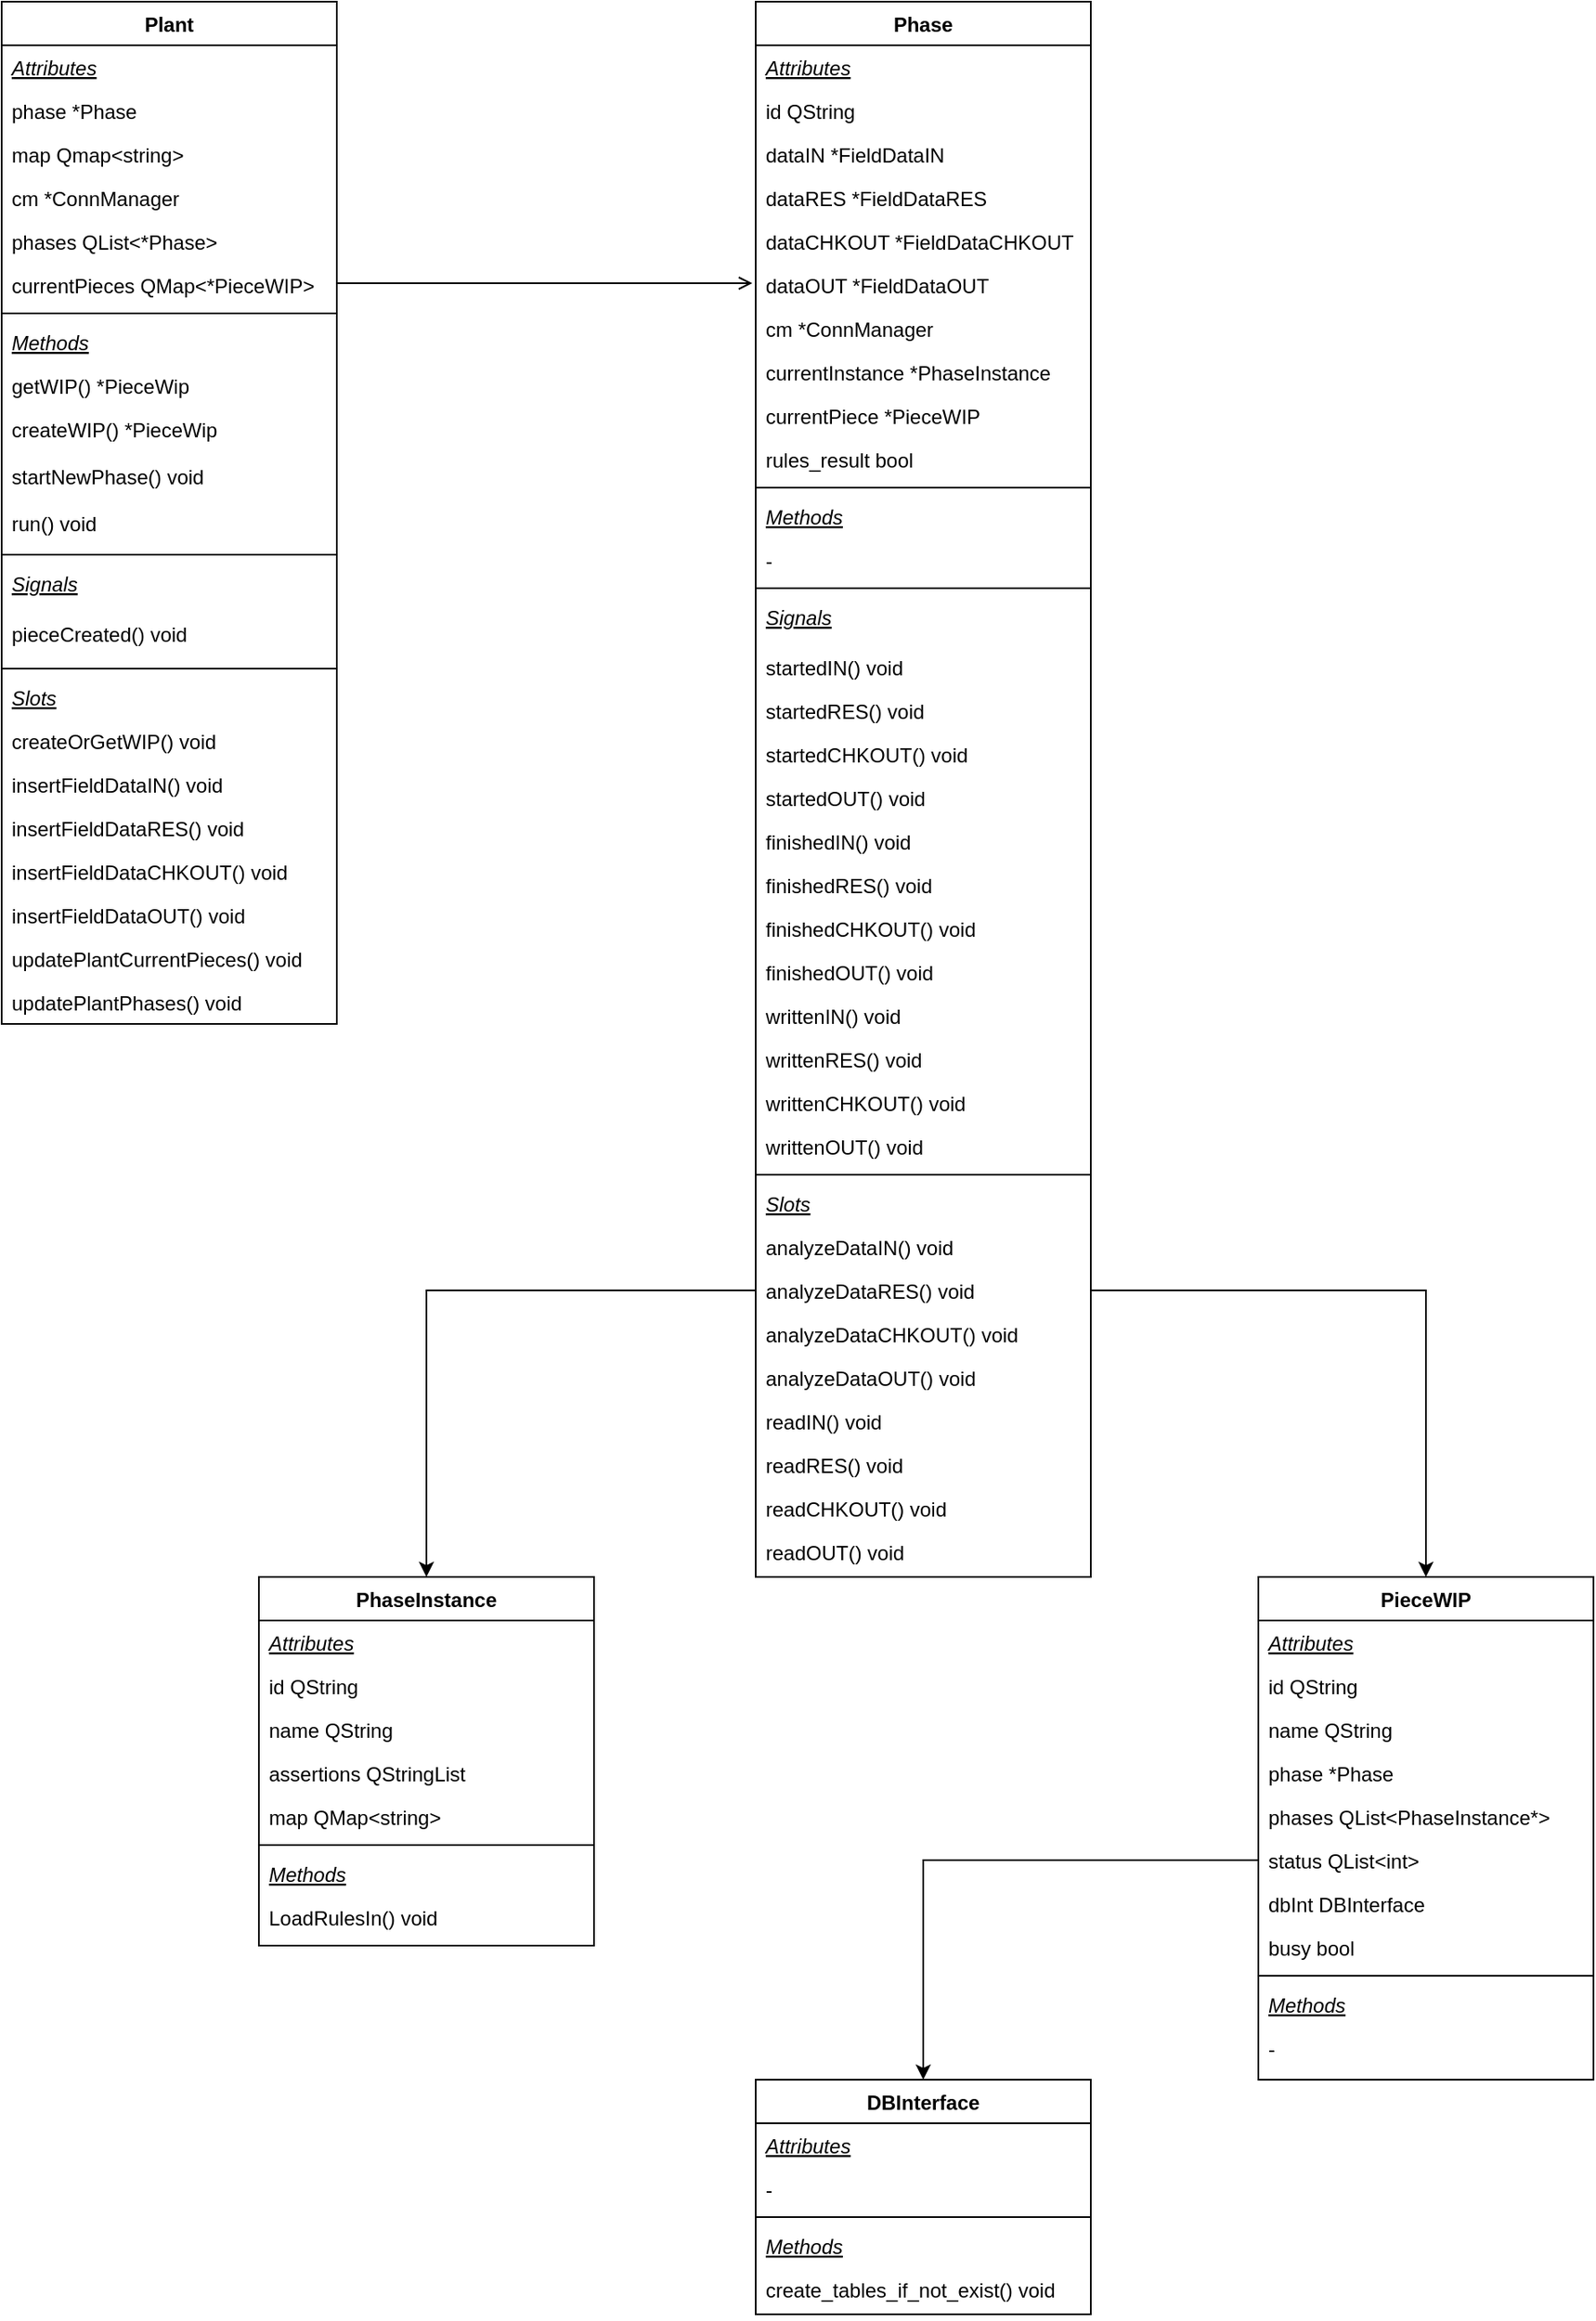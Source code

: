 <mxfile version="20.2.6" type="github">
  <diagram id="C5RBs43oDa-KdzZeNtuy" name="Page-1">
    <mxGraphModel dx="1117" dy="669" grid="1" gridSize="10" guides="1" tooltips="1" connect="1" arrows="1" fold="1" page="1" pageScale="1" pageWidth="827" pageHeight="1169" math="0" shadow="0">
      <root>
        <mxCell id="WIyWlLk6GJQsqaUBKTNV-0" />
        <mxCell id="WIyWlLk6GJQsqaUBKTNV-1" parent="WIyWlLk6GJQsqaUBKTNV-0" />
        <mxCell id="zkfFHV4jXpPFQw0GAbJ--0" value="Plant" style="swimlane;fontStyle=1;align=center;verticalAlign=top;childLayout=stackLayout;horizontal=1;startSize=26;horizontalStack=0;resizeParent=1;resizeLast=0;collapsible=1;marginBottom=0;rounded=0;shadow=0;strokeWidth=1;" parent="WIyWlLk6GJQsqaUBKTNV-1" vertex="1">
          <mxGeometry x="60" y="60" width="200" height="610" as="geometry">
            <mxRectangle x="220" y="120" width="160" height="26" as="alternateBounds" />
          </mxGeometry>
        </mxCell>
        <mxCell id="zkfFHV4jXpPFQw0GAbJ--1" value="Attributes" style="text;align=left;verticalAlign=top;spacingLeft=4;spacingRight=4;overflow=hidden;rotatable=0;points=[[0,0.5],[1,0.5]];portConstraint=eastwest;fontStyle=6" parent="zkfFHV4jXpPFQw0GAbJ--0" vertex="1">
          <mxGeometry y="26" width="200" height="26" as="geometry" />
        </mxCell>
        <mxCell id="JJc6NyB3upuEe_LLqBc--6" value="phase *Phase" style="text;align=left;verticalAlign=top;spacingLeft=4;spacingRight=4;overflow=hidden;rotatable=0;points=[[0,0.5],[1,0.5]];portConstraint=eastwest;" vertex="1" parent="zkfFHV4jXpPFQw0GAbJ--0">
          <mxGeometry y="52" width="200" height="26" as="geometry" />
        </mxCell>
        <mxCell id="JJc6NyB3upuEe_LLqBc--1" value="map Qmap&lt;string&gt;" style="text;align=left;verticalAlign=top;spacingLeft=4;spacingRight=4;overflow=hidden;rotatable=0;points=[[0,0.5],[1,0.5]];portConstraint=eastwest;" vertex="1" parent="zkfFHV4jXpPFQw0GAbJ--0">
          <mxGeometry y="78" width="200" height="26" as="geometry" />
        </mxCell>
        <mxCell id="zkfFHV4jXpPFQw0GAbJ--2" value="cm *ConnManager" style="text;align=left;verticalAlign=top;spacingLeft=4;spacingRight=4;overflow=hidden;rotatable=0;points=[[0,0.5],[1,0.5]];portConstraint=eastwest;rounded=0;shadow=0;html=0;" parent="zkfFHV4jXpPFQw0GAbJ--0" vertex="1">
          <mxGeometry y="104" width="200" height="26" as="geometry" />
        </mxCell>
        <mxCell id="zkfFHV4jXpPFQw0GAbJ--3" value="phases QList&lt;*Phase&gt;" style="text;align=left;verticalAlign=top;spacingLeft=4;spacingRight=4;overflow=hidden;rotatable=0;points=[[0,0.5],[1,0.5]];portConstraint=eastwest;rounded=0;shadow=0;html=0;" parent="zkfFHV4jXpPFQw0GAbJ--0" vertex="1">
          <mxGeometry y="130" width="200" height="26" as="geometry" />
        </mxCell>
        <mxCell id="JJc6NyB3upuEe_LLqBc--2" value="currentPieces QMap&lt;*PieceWIP&gt;" style="text;align=left;verticalAlign=top;spacingLeft=4;spacingRight=4;overflow=hidden;rotatable=0;points=[[0,0.5],[1,0.5]];portConstraint=eastwest;rounded=0;shadow=0;html=0;" vertex="1" parent="zkfFHV4jXpPFQw0GAbJ--0">
          <mxGeometry y="156" width="200" height="26" as="geometry" />
        </mxCell>
        <mxCell id="zkfFHV4jXpPFQw0GAbJ--4" value="" style="line;html=1;strokeWidth=1;align=left;verticalAlign=middle;spacingTop=-1;spacingLeft=3;spacingRight=3;rotatable=0;labelPosition=right;points=[];portConstraint=eastwest;" parent="zkfFHV4jXpPFQw0GAbJ--0" vertex="1">
          <mxGeometry y="182" width="200" height="8" as="geometry" />
        </mxCell>
        <mxCell id="JJc6NyB3upuEe_LLqBc--5" value="Methods" style="text;align=left;verticalAlign=top;spacingLeft=4;spacingRight=4;overflow=hidden;rotatable=0;points=[[0,0.5],[1,0.5]];portConstraint=eastwest;fontStyle=6" vertex="1" parent="zkfFHV4jXpPFQw0GAbJ--0">
          <mxGeometry y="190" width="200" height="26" as="geometry" />
        </mxCell>
        <mxCell id="zkfFHV4jXpPFQw0GAbJ--5" value="getWIP() *PieceWip&#xa;" style="text;align=left;verticalAlign=top;spacingLeft=4;spacingRight=4;overflow=hidden;rotatable=0;points=[[0,0.5],[1,0.5]];portConstraint=eastwest;" parent="zkfFHV4jXpPFQw0GAbJ--0" vertex="1">
          <mxGeometry y="216" width="200" height="26" as="geometry" />
        </mxCell>
        <mxCell id="JJc6NyB3upuEe_LLqBc--3" value="createWIP() *PieceWip&#xa;" style="text;align=left;verticalAlign=top;spacingLeft=4;spacingRight=4;overflow=hidden;rotatable=0;points=[[0,0.5],[1,0.5]];portConstraint=eastwest;" vertex="1" parent="zkfFHV4jXpPFQw0GAbJ--0">
          <mxGeometry y="242" width="200" height="28" as="geometry" />
        </mxCell>
        <mxCell id="JJc6NyB3upuEe_LLqBc--39" value="startNewPhase() void" style="text;align=left;verticalAlign=top;spacingLeft=4;spacingRight=4;overflow=hidden;rotatable=0;points=[[0,0.5],[1,0.5]];portConstraint=eastwest;" vertex="1" parent="zkfFHV4jXpPFQw0GAbJ--0">
          <mxGeometry y="270" width="200" height="28" as="geometry" />
        </mxCell>
        <mxCell id="JJc6NyB3upuEe_LLqBc--63" value="run() void" style="text;align=left;verticalAlign=top;spacingLeft=4;spacingRight=4;overflow=hidden;rotatable=0;points=[[0,0.5],[1,0.5]];portConstraint=eastwest;" vertex="1" parent="zkfFHV4jXpPFQw0GAbJ--0">
          <mxGeometry y="298" width="200" height="28" as="geometry" />
        </mxCell>
        <mxCell id="JJc6NyB3upuEe_LLqBc--4" value="" style="line;html=1;strokeWidth=1;align=left;verticalAlign=middle;spacingTop=-1;spacingLeft=3;spacingRight=3;rotatable=0;labelPosition=right;points=[];portConstraint=eastwest;" vertex="1" parent="zkfFHV4jXpPFQw0GAbJ--0">
          <mxGeometry y="326" width="200" height="8" as="geometry" />
        </mxCell>
        <mxCell id="JJc6NyB3upuEe_LLqBc--7" value="Signals" style="text;align=left;verticalAlign=top;spacingLeft=4;spacingRight=4;overflow=hidden;rotatable=0;points=[[0,0.5],[1,0.5]];portConstraint=eastwest;fontStyle=6" vertex="1" parent="zkfFHV4jXpPFQw0GAbJ--0">
          <mxGeometry y="334" width="200" height="30" as="geometry" />
        </mxCell>
        <mxCell id="JJc6NyB3upuEe_LLqBc--10" value="pieceCreated() void" style="text;align=left;verticalAlign=top;spacingLeft=4;spacingRight=4;overflow=hidden;rotatable=0;points=[[0,0.5],[1,0.5]];portConstraint=eastwest;fontStyle=0" vertex="1" parent="zkfFHV4jXpPFQw0GAbJ--0">
          <mxGeometry y="364" width="200" height="30" as="geometry" />
        </mxCell>
        <mxCell id="JJc6NyB3upuEe_LLqBc--8" value="" style="line;html=1;strokeWidth=1;align=left;verticalAlign=middle;spacingTop=-1;spacingLeft=3;spacingRight=3;rotatable=0;labelPosition=right;points=[];portConstraint=eastwest;" vertex="1" parent="zkfFHV4jXpPFQw0GAbJ--0">
          <mxGeometry y="394" width="200" height="8" as="geometry" />
        </mxCell>
        <mxCell id="JJc6NyB3upuEe_LLqBc--9" value="Slots" style="text;align=left;verticalAlign=top;spacingLeft=4;spacingRight=4;overflow=hidden;rotatable=0;points=[[0,0.5],[1,0.5]];portConstraint=eastwest;fontStyle=6" vertex="1" parent="zkfFHV4jXpPFQw0GAbJ--0">
          <mxGeometry y="402" width="200" height="26" as="geometry" />
        </mxCell>
        <mxCell id="JJc6NyB3upuEe_LLqBc--11" value="createOrGetWIP() void" style="text;align=left;verticalAlign=top;spacingLeft=4;spacingRight=4;overflow=hidden;rotatable=0;points=[[0,0.5],[1,0.5]];portConstraint=eastwest;fontStyle=0" vertex="1" parent="zkfFHV4jXpPFQw0GAbJ--0">
          <mxGeometry y="428" width="200" height="26" as="geometry" />
        </mxCell>
        <mxCell id="JJc6NyB3upuEe_LLqBc--12" value="insertFieldDataIN() void" style="text;align=left;verticalAlign=top;spacingLeft=4;spacingRight=4;overflow=hidden;rotatable=0;points=[[0,0.5],[1,0.5]];portConstraint=eastwest;fontStyle=0" vertex="1" parent="zkfFHV4jXpPFQw0GAbJ--0">
          <mxGeometry y="454" width="200" height="26" as="geometry" />
        </mxCell>
        <mxCell id="JJc6NyB3upuEe_LLqBc--13" value="insertFieldDataRES() void" style="text;align=left;verticalAlign=top;spacingLeft=4;spacingRight=4;overflow=hidden;rotatable=0;points=[[0,0.5],[1,0.5]];portConstraint=eastwest;fontStyle=0" vertex="1" parent="zkfFHV4jXpPFQw0GAbJ--0">
          <mxGeometry y="480" width="200" height="26" as="geometry" />
        </mxCell>
        <mxCell id="JJc6NyB3upuEe_LLqBc--14" value="insertFieldDataCHKOUT() void" style="text;align=left;verticalAlign=top;spacingLeft=4;spacingRight=4;overflow=hidden;rotatable=0;points=[[0,0.5],[1,0.5]];portConstraint=eastwest;fontStyle=0" vertex="1" parent="zkfFHV4jXpPFQw0GAbJ--0">
          <mxGeometry y="506" width="200" height="26" as="geometry" />
        </mxCell>
        <mxCell id="JJc6NyB3upuEe_LLqBc--112" value="insertFieldDataOUT() void" style="text;align=left;verticalAlign=top;spacingLeft=4;spacingRight=4;overflow=hidden;rotatable=0;points=[[0,0.5],[1,0.5]];portConstraint=eastwest;fontStyle=0" vertex="1" parent="zkfFHV4jXpPFQw0GAbJ--0">
          <mxGeometry y="532" width="200" height="26" as="geometry" />
        </mxCell>
        <mxCell id="JJc6NyB3upuEe_LLqBc--15" value="updatePlantCurrentPieces() void" style="text;align=left;verticalAlign=top;spacingLeft=4;spacingRight=4;overflow=hidden;rotatable=0;points=[[0,0.5],[1,0.5]];portConstraint=eastwest;fontStyle=0" vertex="1" parent="zkfFHV4jXpPFQw0GAbJ--0">
          <mxGeometry y="558" width="200" height="26" as="geometry" />
        </mxCell>
        <mxCell id="JJc6NyB3upuEe_LLqBc--16" value="updatePlantPhases() void" style="text;align=left;verticalAlign=top;spacingLeft=4;spacingRight=4;overflow=hidden;rotatable=0;points=[[0,0.5],[1,0.5]];portConstraint=eastwest;fontStyle=0" vertex="1" parent="zkfFHV4jXpPFQw0GAbJ--0">
          <mxGeometry y="584" width="200" height="26" as="geometry" />
        </mxCell>
        <mxCell id="zkfFHV4jXpPFQw0GAbJ--26" value="" style="endArrow=open;shadow=0;strokeWidth=1;rounded=0;endFill=1;edgeStyle=elbowEdgeStyle;elbow=vertical;" parent="WIyWlLk6GJQsqaUBKTNV-1" source="zkfFHV4jXpPFQw0GAbJ--0" edge="1">
          <mxGeometry x="0.5" y="41" relative="1" as="geometry">
            <mxPoint x="380" y="192" as="sourcePoint" />
            <mxPoint x="508" y="228" as="targetPoint" />
            <mxPoint x="-40" y="32" as="offset" />
          </mxGeometry>
        </mxCell>
        <mxCell id="JJc6NyB3upuEe_LLqBc--17" value="Phase" style="swimlane;fontStyle=1;align=center;verticalAlign=top;childLayout=stackLayout;horizontal=1;startSize=26;horizontalStack=0;resizeParent=1;resizeLast=0;collapsible=1;marginBottom=0;rounded=0;shadow=0;strokeWidth=1;" vertex="1" parent="WIyWlLk6GJQsqaUBKTNV-1">
          <mxGeometry x="510" y="60" width="200" height="940" as="geometry">
            <mxRectangle x="220" y="120" width="160" height="26" as="alternateBounds" />
          </mxGeometry>
        </mxCell>
        <mxCell id="JJc6NyB3upuEe_LLqBc--18" value="Attributes" style="text;align=left;verticalAlign=top;spacingLeft=4;spacingRight=4;overflow=hidden;rotatable=0;points=[[0,0.5],[1,0.5]];portConstraint=eastwest;fontStyle=6" vertex="1" parent="JJc6NyB3upuEe_LLqBc--17">
          <mxGeometry y="26" width="200" height="26" as="geometry" />
        </mxCell>
        <mxCell id="JJc6NyB3upuEe_LLqBc--19" value="id QString" style="text;align=left;verticalAlign=top;spacingLeft=4;spacingRight=4;overflow=hidden;rotatable=0;points=[[0,0.5],[1,0.5]];portConstraint=eastwest;" vertex="1" parent="JJc6NyB3upuEe_LLqBc--17">
          <mxGeometry y="52" width="200" height="26" as="geometry" />
        </mxCell>
        <mxCell id="JJc6NyB3upuEe_LLqBc--20" value="dataIN *FieldDataIN" style="text;align=left;verticalAlign=top;spacingLeft=4;spacingRight=4;overflow=hidden;rotatable=0;points=[[0,0.5],[1,0.5]];portConstraint=eastwest;" vertex="1" parent="JJc6NyB3upuEe_LLqBc--17">
          <mxGeometry y="78" width="200" height="26" as="geometry" />
        </mxCell>
        <mxCell id="JJc6NyB3upuEe_LLqBc--21" value="dataRES *FieldDataRES" style="text;align=left;verticalAlign=top;spacingLeft=4;spacingRight=4;overflow=hidden;rotatable=0;points=[[0,0.5],[1,0.5]];portConstraint=eastwest;rounded=0;shadow=0;html=0;" vertex="1" parent="JJc6NyB3upuEe_LLqBc--17">
          <mxGeometry y="104" width="200" height="26" as="geometry" />
        </mxCell>
        <mxCell id="JJc6NyB3upuEe_LLqBc--22" value="dataCHKOUT *FieldDataCHKOUT" style="text;align=left;verticalAlign=top;spacingLeft=4;spacingRight=4;overflow=hidden;rotatable=0;points=[[0,0.5],[1,0.5]];portConstraint=eastwest;rounded=0;shadow=0;html=0;" vertex="1" parent="JJc6NyB3upuEe_LLqBc--17">
          <mxGeometry y="130" width="200" height="26" as="geometry" />
        </mxCell>
        <mxCell id="JJc6NyB3upuEe_LLqBc--64" value="dataOUT *FieldDataOUT" style="text;align=left;verticalAlign=top;spacingLeft=4;spacingRight=4;overflow=hidden;rotatable=0;points=[[0,0.5],[1,0.5]];portConstraint=eastwest;rounded=0;shadow=0;html=0;" vertex="1" parent="JJc6NyB3upuEe_LLqBc--17">
          <mxGeometry y="156" width="200" height="26" as="geometry" />
        </mxCell>
        <mxCell id="JJc6NyB3upuEe_LLqBc--65" value="cm *ConnManager" style="text;align=left;verticalAlign=top;spacingLeft=4;spacingRight=4;overflow=hidden;rotatable=0;points=[[0,0.5],[1,0.5]];portConstraint=eastwest;rounded=0;shadow=0;html=0;" vertex="1" parent="JJc6NyB3upuEe_LLqBc--17">
          <mxGeometry y="182" width="200" height="26" as="geometry" />
        </mxCell>
        <mxCell id="JJc6NyB3upuEe_LLqBc--66" value="currentInstance *PhaseInstance" style="text;align=left;verticalAlign=top;spacingLeft=4;spacingRight=4;overflow=hidden;rotatable=0;points=[[0,0.5],[1,0.5]];portConstraint=eastwest;rounded=0;shadow=0;html=0;" vertex="1" parent="JJc6NyB3upuEe_LLqBc--17">
          <mxGeometry y="208" width="200" height="26" as="geometry" />
        </mxCell>
        <mxCell id="JJc6NyB3upuEe_LLqBc--67" value="currentPiece *PieceWIP" style="text;align=left;verticalAlign=top;spacingLeft=4;spacingRight=4;overflow=hidden;rotatable=0;points=[[0,0.5],[1,0.5]];portConstraint=eastwest;rounded=0;shadow=0;html=0;" vertex="1" parent="JJc6NyB3upuEe_LLqBc--17">
          <mxGeometry y="234" width="200" height="26" as="geometry" />
        </mxCell>
        <mxCell id="JJc6NyB3upuEe_LLqBc--23" value="rules_result bool" style="text;align=left;verticalAlign=top;spacingLeft=4;spacingRight=4;overflow=hidden;rotatable=0;points=[[0,0.5],[1,0.5]];portConstraint=eastwest;rounded=0;shadow=0;html=0;" vertex="1" parent="JJc6NyB3upuEe_LLqBc--17">
          <mxGeometry y="260" width="200" height="26" as="geometry" />
        </mxCell>
        <mxCell id="JJc6NyB3upuEe_LLqBc--24" value="" style="line;html=1;strokeWidth=1;align=left;verticalAlign=middle;spacingTop=-1;spacingLeft=3;spacingRight=3;rotatable=0;labelPosition=right;points=[];portConstraint=eastwest;" vertex="1" parent="JJc6NyB3upuEe_LLqBc--17">
          <mxGeometry y="286" width="200" height="8" as="geometry" />
        </mxCell>
        <mxCell id="JJc6NyB3upuEe_LLqBc--25" value="Methods" style="text;align=left;verticalAlign=top;spacingLeft=4;spacingRight=4;overflow=hidden;rotatable=0;points=[[0,0.5],[1,0.5]];portConstraint=eastwest;fontStyle=6" vertex="1" parent="JJc6NyB3upuEe_LLqBc--17">
          <mxGeometry y="294" width="200" height="26" as="geometry" />
        </mxCell>
        <mxCell id="JJc6NyB3upuEe_LLqBc--26" value="-" style="text;align=left;verticalAlign=top;spacingLeft=4;spacingRight=4;overflow=hidden;rotatable=0;points=[[0,0.5],[1,0.5]];portConstraint=eastwest;" vertex="1" parent="JJc6NyB3upuEe_LLqBc--17">
          <mxGeometry y="320" width="200" height="26" as="geometry" />
        </mxCell>
        <mxCell id="JJc6NyB3upuEe_LLqBc--28" value="" style="line;html=1;strokeWidth=1;align=left;verticalAlign=middle;spacingTop=-1;spacingLeft=3;spacingRight=3;rotatable=0;labelPosition=right;points=[];portConstraint=eastwest;" vertex="1" parent="JJc6NyB3upuEe_LLqBc--17">
          <mxGeometry y="346" width="200" height="8" as="geometry" />
        </mxCell>
        <mxCell id="JJc6NyB3upuEe_LLqBc--29" value="Signals" style="text;align=left;verticalAlign=top;spacingLeft=4;spacingRight=4;overflow=hidden;rotatable=0;points=[[0,0.5],[1,0.5]];portConstraint=eastwest;fontStyle=6" vertex="1" parent="JJc6NyB3upuEe_LLqBc--17">
          <mxGeometry y="354" width="200" height="30" as="geometry" />
        </mxCell>
        <mxCell id="JJc6NyB3upuEe_LLqBc--30" value="startedIN() void" style="text;align=left;verticalAlign=middle;spacingLeft=4;spacingRight=4;overflow=hidden;rotatable=0;points=[[0,0.5],[1,0.5]];portConstraint=eastwest;fontStyle=0;spacing=2;" vertex="1" parent="JJc6NyB3upuEe_LLqBc--17">
          <mxGeometry y="384" width="200" height="26" as="geometry" />
        </mxCell>
        <mxCell id="JJc6NyB3upuEe_LLqBc--68" value="startedRES() void" style="text;align=left;verticalAlign=middle;spacingLeft=4;spacingRight=4;overflow=hidden;rotatable=0;points=[[0,0.5],[1,0.5]];portConstraint=eastwest;fontStyle=0" vertex="1" parent="JJc6NyB3upuEe_LLqBc--17">
          <mxGeometry y="410" width="200" height="26" as="geometry" />
        </mxCell>
        <mxCell id="JJc6NyB3upuEe_LLqBc--69" value="startedCHKOUT() void" style="text;align=left;verticalAlign=middle;spacingLeft=4;spacingRight=4;overflow=hidden;rotatable=0;points=[[0,0.5],[1,0.5]];portConstraint=eastwest;fontStyle=0" vertex="1" parent="JJc6NyB3upuEe_LLqBc--17">
          <mxGeometry y="436" width="200" height="26" as="geometry" />
        </mxCell>
        <mxCell id="JJc6NyB3upuEe_LLqBc--70" value="startedOUT() void" style="text;align=left;verticalAlign=middle;spacingLeft=4;spacingRight=4;overflow=hidden;rotatable=0;points=[[0,0.5],[1,0.5]];portConstraint=eastwest;fontStyle=0" vertex="1" parent="JJc6NyB3upuEe_LLqBc--17">
          <mxGeometry y="462" width="200" height="26" as="geometry" />
        </mxCell>
        <mxCell id="JJc6NyB3upuEe_LLqBc--71" value="finishedIN() void" style="text;align=left;verticalAlign=middle;spacingLeft=4;spacingRight=4;overflow=hidden;rotatable=0;points=[[0,0.5],[1,0.5]];portConstraint=eastwest;fontStyle=0" vertex="1" parent="JJc6NyB3upuEe_LLqBc--17">
          <mxGeometry y="488" width="200" height="26" as="geometry" />
        </mxCell>
        <mxCell id="JJc6NyB3upuEe_LLqBc--72" value="finishedRES() void" style="text;align=left;verticalAlign=middle;spacingLeft=4;spacingRight=4;overflow=hidden;rotatable=0;points=[[0,0.5],[1,0.5]];portConstraint=eastwest;fontStyle=0" vertex="1" parent="JJc6NyB3upuEe_LLqBc--17">
          <mxGeometry y="514" width="200" height="26" as="geometry" />
        </mxCell>
        <mxCell id="JJc6NyB3upuEe_LLqBc--73" value="finishedCHKOUT() void" style="text;align=left;verticalAlign=middle;spacingLeft=4;spacingRight=4;overflow=hidden;rotatable=0;points=[[0,0.5],[1,0.5]];portConstraint=eastwest;fontStyle=0" vertex="1" parent="JJc6NyB3upuEe_LLqBc--17">
          <mxGeometry y="540" width="200" height="26" as="geometry" />
        </mxCell>
        <mxCell id="JJc6NyB3upuEe_LLqBc--74" value="finishedOUT() void" style="text;align=left;verticalAlign=middle;spacingLeft=4;spacingRight=4;overflow=hidden;rotatable=0;points=[[0,0.5],[1,0.5]];portConstraint=eastwest;fontStyle=0" vertex="1" parent="JJc6NyB3upuEe_LLqBc--17">
          <mxGeometry y="566" width="200" height="26" as="geometry" />
        </mxCell>
        <mxCell id="JJc6NyB3upuEe_LLqBc--75" value="writtenIN() void" style="text;align=left;verticalAlign=middle;spacingLeft=4;spacingRight=4;overflow=hidden;rotatable=0;points=[[0,0.5],[1,0.5]];portConstraint=eastwest;fontStyle=0" vertex="1" parent="JJc6NyB3upuEe_LLqBc--17">
          <mxGeometry y="592" width="200" height="26" as="geometry" />
        </mxCell>
        <mxCell id="JJc6NyB3upuEe_LLqBc--109" value="writtenRES() void" style="text;align=left;verticalAlign=middle;spacingLeft=4;spacingRight=4;overflow=hidden;rotatable=0;points=[[0,0.5],[1,0.5]];portConstraint=eastwest;fontStyle=0" vertex="1" parent="JJc6NyB3upuEe_LLqBc--17">
          <mxGeometry y="618" width="200" height="26" as="geometry" />
        </mxCell>
        <mxCell id="JJc6NyB3upuEe_LLqBc--110" value="writtenCHKOUT() void" style="text;align=left;verticalAlign=middle;spacingLeft=4;spacingRight=4;overflow=hidden;rotatable=0;points=[[0,0.5],[1,0.5]];portConstraint=eastwest;fontStyle=0" vertex="1" parent="JJc6NyB3upuEe_LLqBc--17">
          <mxGeometry y="644" width="200" height="26" as="geometry" />
        </mxCell>
        <mxCell id="JJc6NyB3upuEe_LLqBc--111" value="writtenOUT() void" style="text;align=left;verticalAlign=middle;spacingLeft=4;spacingRight=4;overflow=hidden;rotatable=0;points=[[0,0.5],[1,0.5]];portConstraint=eastwest;fontStyle=0" vertex="1" parent="JJc6NyB3upuEe_LLqBc--17">
          <mxGeometry y="670" width="200" height="26" as="geometry" />
        </mxCell>
        <mxCell id="JJc6NyB3upuEe_LLqBc--31" value="" style="line;html=1;strokeWidth=1;align=left;verticalAlign=middle;spacingTop=-1;spacingLeft=3;spacingRight=3;rotatable=0;labelPosition=right;points=[];portConstraint=eastwest;" vertex="1" parent="JJc6NyB3upuEe_LLqBc--17">
          <mxGeometry y="696" width="200" height="8" as="geometry" />
        </mxCell>
        <mxCell id="JJc6NyB3upuEe_LLqBc--32" value="Slots" style="text;align=left;verticalAlign=top;spacingLeft=4;spacingRight=4;overflow=hidden;rotatable=0;points=[[0,0.5],[1,0.5]];portConstraint=eastwest;fontStyle=6" vertex="1" parent="JJc6NyB3upuEe_LLqBc--17">
          <mxGeometry y="704" width="200" height="26" as="geometry" />
        </mxCell>
        <mxCell id="JJc6NyB3upuEe_LLqBc--34" value="analyzeDataIN() void" style="text;align=left;verticalAlign=top;spacingLeft=4;spacingRight=4;overflow=hidden;rotatable=0;points=[[0,0.5],[1,0.5]];portConstraint=eastwest;fontStyle=0" vertex="1" parent="JJc6NyB3upuEe_LLqBc--17">
          <mxGeometry y="730" width="200" height="26" as="geometry" />
        </mxCell>
        <mxCell id="JJc6NyB3upuEe_LLqBc--35" value="analyzeDataRES() void" style="text;align=left;verticalAlign=top;spacingLeft=4;spacingRight=4;overflow=hidden;rotatable=0;points=[[0,0.5],[1,0.5]];portConstraint=eastwest;fontStyle=0" vertex="1" parent="JJc6NyB3upuEe_LLqBc--17">
          <mxGeometry y="756" width="200" height="26" as="geometry" />
        </mxCell>
        <mxCell id="JJc6NyB3upuEe_LLqBc--36" value="analyzeDataCHKOUT() void" style="text;align=left;verticalAlign=top;spacingLeft=4;spacingRight=4;overflow=hidden;rotatable=0;points=[[0,0.5],[1,0.5]];portConstraint=eastwest;fontStyle=0" vertex="1" parent="JJc6NyB3upuEe_LLqBc--17">
          <mxGeometry y="782" width="200" height="26" as="geometry" />
        </mxCell>
        <mxCell id="JJc6NyB3upuEe_LLqBc--37" value="analyzeDataOUT() void" style="text;align=left;verticalAlign=top;spacingLeft=4;spacingRight=4;overflow=hidden;rotatable=0;points=[[0,0.5],[1,0.5]];portConstraint=eastwest;fontStyle=0" vertex="1" parent="JJc6NyB3upuEe_LLqBc--17">
          <mxGeometry y="808" width="200" height="26" as="geometry" />
        </mxCell>
        <mxCell id="JJc6NyB3upuEe_LLqBc--113" value="readIN() void" style="text;align=left;verticalAlign=top;spacingLeft=4;spacingRight=4;overflow=hidden;rotatable=0;points=[[0,0.5],[1,0.5]];portConstraint=eastwest;fontStyle=0" vertex="1" parent="JJc6NyB3upuEe_LLqBc--17">
          <mxGeometry y="834" width="200" height="26" as="geometry" />
        </mxCell>
        <mxCell id="JJc6NyB3upuEe_LLqBc--114" value="readRES() void" style="text;align=left;verticalAlign=top;spacingLeft=4;spacingRight=4;overflow=hidden;rotatable=0;points=[[0,0.5],[1,0.5]];portConstraint=eastwest;fontStyle=0" vertex="1" parent="JJc6NyB3upuEe_LLqBc--17">
          <mxGeometry y="860" width="200" height="26" as="geometry" />
        </mxCell>
        <mxCell id="JJc6NyB3upuEe_LLqBc--115" value="readCHKOUT() void" style="text;align=left;verticalAlign=top;spacingLeft=4;spacingRight=4;overflow=hidden;rotatable=0;points=[[0,0.5],[1,0.5]];portConstraint=eastwest;fontStyle=0" vertex="1" parent="JJc6NyB3upuEe_LLqBc--17">
          <mxGeometry y="886" width="200" height="26" as="geometry" />
        </mxCell>
        <mxCell id="JJc6NyB3upuEe_LLqBc--116" value="readOUT() void" style="text;align=left;verticalAlign=top;spacingLeft=4;spacingRight=4;overflow=hidden;rotatable=0;points=[[0,0.5],[1,0.5]];portConstraint=eastwest;fontStyle=0" vertex="1" parent="JJc6NyB3upuEe_LLqBc--17">
          <mxGeometry y="912" width="200" height="26" as="geometry" />
        </mxCell>
        <mxCell id="JJc6NyB3upuEe_LLqBc--117" value="PhaseInstance" style="swimlane;fontStyle=1;align=center;verticalAlign=top;childLayout=stackLayout;horizontal=1;startSize=26;horizontalStack=0;resizeParent=1;resizeLast=0;collapsible=1;marginBottom=0;rounded=0;shadow=0;strokeWidth=1;" vertex="1" parent="WIyWlLk6GJQsqaUBKTNV-1">
          <mxGeometry x="213.5" y="1000" width="200" height="220" as="geometry">
            <mxRectangle x="220" y="120" width="160" height="26" as="alternateBounds" />
          </mxGeometry>
        </mxCell>
        <mxCell id="JJc6NyB3upuEe_LLqBc--118" value="Attributes" style="text;align=left;verticalAlign=top;spacingLeft=4;spacingRight=4;overflow=hidden;rotatable=0;points=[[0,0.5],[1,0.5]];portConstraint=eastwest;fontStyle=6" vertex="1" parent="JJc6NyB3upuEe_LLqBc--117">
          <mxGeometry y="26" width="200" height="26" as="geometry" />
        </mxCell>
        <mxCell id="JJc6NyB3upuEe_LLqBc--119" value="id QString" style="text;align=left;verticalAlign=top;spacingLeft=4;spacingRight=4;overflow=hidden;rotatable=0;points=[[0,0.5],[1,0.5]];portConstraint=eastwest;" vertex="1" parent="JJc6NyB3upuEe_LLqBc--117">
          <mxGeometry y="52" width="200" height="26" as="geometry" />
        </mxCell>
        <mxCell id="JJc6NyB3upuEe_LLqBc--120" value="name QString" style="text;align=left;verticalAlign=top;spacingLeft=4;spacingRight=4;overflow=hidden;rotatable=0;points=[[0,0.5],[1,0.5]];portConstraint=eastwest;" vertex="1" parent="JJc6NyB3upuEe_LLqBc--117">
          <mxGeometry y="78" width="200" height="26" as="geometry" />
        </mxCell>
        <mxCell id="JJc6NyB3upuEe_LLqBc--121" value="assertions QStringList" style="text;align=left;verticalAlign=top;spacingLeft=4;spacingRight=4;overflow=hidden;rotatable=0;points=[[0,0.5],[1,0.5]];portConstraint=eastwest;rounded=0;shadow=0;html=0;" vertex="1" parent="JJc6NyB3upuEe_LLqBc--117">
          <mxGeometry y="104" width="200" height="26" as="geometry" />
        </mxCell>
        <mxCell id="JJc6NyB3upuEe_LLqBc--122" value="map QMap&lt;string&gt;" style="text;align=left;verticalAlign=top;spacingLeft=4;spacingRight=4;overflow=hidden;rotatable=0;points=[[0,0.5],[1,0.5]];portConstraint=eastwest;rounded=0;shadow=0;html=0;" vertex="1" parent="JJc6NyB3upuEe_LLqBc--117">
          <mxGeometry y="130" width="200" height="26" as="geometry" />
        </mxCell>
        <mxCell id="JJc6NyB3upuEe_LLqBc--124" value="" style="line;html=1;strokeWidth=1;align=left;verticalAlign=middle;spacingTop=-1;spacingLeft=3;spacingRight=3;rotatable=0;labelPosition=right;points=[];portConstraint=eastwest;" vertex="1" parent="JJc6NyB3upuEe_LLqBc--117">
          <mxGeometry y="156" width="200" height="8" as="geometry" />
        </mxCell>
        <mxCell id="JJc6NyB3upuEe_LLqBc--125" value="Methods" style="text;align=left;verticalAlign=top;spacingLeft=4;spacingRight=4;overflow=hidden;rotatable=0;points=[[0,0.5],[1,0.5]];portConstraint=eastwest;fontStyle=6" vertex="1" parent="JJc6NyB3upuEe_LLqBc--117">
          <mxGeometry y="164" width="200" height="26" as="geometry" />
        </mxCell>
        <mxCell id="JJc6NyB3upuEe_LLqBc--129" value="LoadRulesIn() void" style="text;align=left;verticalAlign=top;spacingLeft=4;spacingRight=4;overflow=hidden;rotatable=0;points=[[0,0.5],[1,0.5]];portConstraint=eastwest;" vertex="1" parent="JJc6NyB3upuEe_LLqBc--117">
          <mxGeometry y="190" width="200" height="28" as="geometry" />
        </mxCell>
        <mxCell id="JJc6NyB3upuEe_LLqBc--142" value="PieceWIP" style="swimlane;fontStyle=1;align=center;verticalAlign=top;childLayout=stackLayout;horizontal=1;startSize=26;horizontalStack=0;resizeParent=1;resizeLast=0;collapsible=1;marginBottom=0;rounded=0;shadow=0;strokeWidth=1;" vertex="1" parent="WIyWlLk6GJQsqaUBKTNV-1">
          <mxGeometry x="810" y="1000" width="200" height="300" as="geometry">
            <mxRectangle x="220" y="120" width="160" height="26" as="alternateBounds" />
          </mxGeometry>
        </mxCell>
        <mxCell id="JJc6NyB3upuEe_LLqBc--143" value="Attributes" style="text;align=left;verticalAlign=top;spacingLeft=4;spacingRight=4;overflow=hidden;rotatable=0;points=[[0,0.5],[1,0.5]];portConstraint=eastwest;fontStyle=6" vertex="1" parent="JJc6NyB3upuEe_LLqBc--142">
          <mxGeometry y="26" width="200" height="26" as="geometry" />
        </mxCell>
        <mxCell id="JJc6NyB3upuEe_LLqBc--170" value="id QString" style="text;align=left;verticalAlign=top;spacingLeft=4;spacingRight=4;overflow=hidden;rotatable=0;points=[[0,0.5],[1,0.5]];portConstraint=eastwest;" vertex="1" parent="JJc6NyB3upuEe_LLqBc--142">
          <mxGeometry y="52" width="200" height="26" as="geometry" />
        </mxCell>
        <mxCell id="JJc6NyB3upuEe_LLqBc--171" value="name QString" style="text;align=left;verticalAlign=top;spacingLeft=4;spacingRight=4;overflow=hidden;rotatable=0;points=[[0,0.5],[1,0.5]];portConstraint=eastwest;" vertex="1" parent="JJc6NyB3upuEe_LLqBc--142">
          <mxGeometry y="78" width="200" height="26" as="geometry" />
        </mxCell>
        <mxCell id="JJc6NyB3upuEe_LLqBc--144" value="phase *Phase" style="text;align=left;verticalAlign=top;spacingLeft=4;spacingRight=4;overflow=hidden;rotatable=0;points=[[0,0.5],[1,0.5]];portConstraint=eastwest;" vertex="1" parent="JJc6NyB3upuEe_LLqBc--142">
          <mxGeometry y="104" width="200" height="26" as="geometry" />
        </mxCell>
        <mxCell id="JJc6NyB3upuEe_LLqBc--145" value="phases QList&lt;PhaseInstance*&gt;" style="text;align=left;verticalAlign=top;spacingLeft=4;spacingRight=4;overflow=hidden;rotatable=0;points=[[0,0.5],[1,0.5]];portConstraint=eastwest;" vertex="1" parent="JJc6NyB3upuEe_LLqBc--142">
          <mxGeometry y="130" width="200" height="26" as="geometry" />
        </mxCell>
        <mxCell id="JJc6NyB3upuEe_LLqBc--146" value="status QList&lt;int&gt;" style="text;align=left;verticalAlign=top;spacingLeft=4;spacingRight=4;overflow=hidden;rotatable=0;points=[[0,0.5],[1,0.5]];portConstraint=eastwest;rounded=0;shadow=0;html=0;" vertex="1" parent="JJc6NyB3upuEe_LLqBc--142">
          <mxGeometry y="156" width="200" height="26" as="geometry" />
        </mxCell>
        <mxCell id="JJc6NyB3upuEe_LLqBc--147" value="dbInt DBInterface" style="text;align=left;verticalAlign=top;spacingLeft=4;spacingRight=4;overflow=hidden;rotatable=0;points=[[0,0.5],[1,0.5]];portConstraint=eastwest;rounded=0;shadow=0;html=0;" vertex="1" parent="JJc6NyB3upuEe_LLqBc--142">
          <mxGeometry y="182" width="200" height="26" as="geometry" />
        </mxCell>
        <mxCell id="JJc6NyB3upuEe_LLqBc--172" value="busy bool" style="text;align=left;verticalAlign=top;spacingLeft=4;spacingRight=4;overflow=hidden;rotatable=0;points=[[0,0.5],[1,0.5]];portConstraint=eastwest;rounded=0;shadow=0;html=0;" vertex="1" parent="JJc6NyB3upuEe_LLqBc--142">
          <mxGeometry y="208" width="200" height="26" as="geometry" />
        </mxCell>
        <mxCell id="JJc6NyB3upuEe_LLqBc--149" value="" style="line;html=1;strokeWidth=1;align=left;verticalAlign=middle;spacingTop=-1;spacingLeft=3;spacingRight=3;rotatable=0;labelPosition=right;points=[];portConstraint=eastwest;" vertex="1" parent="JJc6NyB3upuEe_LLqBc--142">
          <mxGeometry y="234" width="200" height="8" as="geometry" />
        </mxCell>
        <mxCell id="JJc6NyB3upuEe_LLqBc--150" value="Methods" style="text;align=left;verticalAlign=top;spacingLeft=4;spacingRight=4;overflow=hidden;rotatable=0;points=[[0,0.5],[1,0.5]];portConstraint=eastwest;fontStyle=6" vertex="1" parent="JJc6NyB3upuEe_LLqBc--142">
          <mxGeometry y="242" width="200" height="26" as="geometry" />
        </mxCell>
        <mxCell id="JJc6NyB3upuEe_LLqBc--152" value="-" style="text;align=left;verticalAlign=top;spacingLeft=4;spacingRight=4;overflow=hidden;rotatable=0;points=[[0,0.5],[1,0.5]];portConstraint=eastwest;" vertex="1" parent="JJc6NyB3upuEe_LLqBc--142">
          <mxGeometry y="268" width="200" height="26" as="geometry" />
        </mxCell>
        <mxCell id="JJc6NyB3upuEe_LLqBc--167" style="edgeStyle=orthogonalEdgeStyle;rounded=0;orthogonalLoop=1;jettySize=auto;html=1;exitX=0;exitY=0.5;exitDx=0;exitDy=0;entryX=0.5;entryY=0;entryDx=0;entryDy=0;" edge="1" parent="WIyWlLk6GJQsqaUBKTNV-1" source="JJc6NyB3upuEe_LLqBc--35" target="JJc6NyB3upuEe_LLqBc--117">
          <mxGeometry relative="1" as="geometry" />
        </mxCell>
        <mxCell id="JJc6NyB3upuEe_LLqBc--169" style="edgeStyle=orthogonalEdgeStyle;rounded=0;orthogonalLoop=1;jettySize=auto;html=1;exitX=1;exitY=0.5;exitDx=0;exitDy=0;entryX=0.5;entryY=0;entryDx=0;entryDy=0;" edge="1" parent="WIyWlLk6GJQsqaUBKTNV-1" source="JJc6NyB3upuEe_LLqBc--35" target="JJc6NyB3upuEe_LLqBc--142">
          <mxGeometry relative="1" as="geometry" />
        </mxCell>
        <mxCell id="JJc6NyB3upuEe_LLqBc--173" value="DBInterface" style="swimlane;fontStyle=1;align=center;verticalAlign=top;childLayout=stackLayout;horizontal=1;startSize=26;horizontalStack=0;resizeParent=1;resizeLast=0;collapsible=1;marginBottom=0;rounded=0;shadow=0;strokeWidth=1;" vertex="1" parent="WIyWlLk6GJQsqaUBKTNV-1">
          <mxGeometry x="510" y="1300" width="200" height="140" as="geometry">
            <mxRectangle x="220" y="120" width="160" height="26" as="alternateBounds" />
          </mxGeometry>
        </mxCell>
        <mxCell id="JJc6NyB3upuEe_LLqBc--174" value="Attributes" style="text;align=left;verticalAlign=top;spacingLeft=4;spacingRight=4;overflow=hidden;rotatable=0;points=[[0,0.5],[1,0.5]];portConstraint=eastwest;fontStyle=6" vertex="1" parent="JJc6NyB3upuEe_LLqBc--173">
          <mxGeometry y="26" width="200" height="26" as="geometry" />
        </mxCell>
        <mxCell id="JJc6NyB3upuEe_LLqBc--178" value="-" style="text;align=left;verticalAlign=top;spacingLeft=4;spacingRight=4;overflow=hidden;rotatable=0;points=[[0,0.5],[1,0.5]];portConstraint=eastwest;rounded=0;shadow=0;html=0;" vertex="1" parent="JJc6NyB3upuEe_LLqBc--173">
          <mxGeometry y="52" width="200" height="26" as="geometry" />
        </mxCell>
        <mxCell id="JJc6NyB3upuEe_LLqBc--179" value="" style="line;html=1;strokeWidth=1;align=left;verticalAlign=middle;spacingTop=-1;spacingLeft=3;spacingRight=3;rotatable=0;labelPosition=right;points=[];portConstraint=eastwest;" vertex="1" parent="JJc6NyB3upuEe_LLqBc--173">
          <mxGeometry y="78" width="200" height="8" as="geometry" />
        </mxCell>
        <mxCell id="JJc6NyB3upuEe_LLqBc--180" value="Methods" style="text;align=left;verticalAlign=top;spacingLeft=4;spacingRight=4;overflow=hidden;rotatable=0;points=[[0,0.5],[1,0.5]];portConstraint=eastwest;fontStyle=6" vertex="1" parent="JJc6NyB3upuEe_LLqBc--173">
          <mxGeometry y="86" width="200" height="26" as="geometry" />
        </mxCell>
        <mxCell id="JJc6NyB3upuEe_LLqBc--181" value="create_tables_if_not_exist() void" style="text;align=left;verticalAlign=top;spacingLeft=4;spacingRight=4;overflow=hidden;rotatable=0;points=[[0,0.5],[1,0.5]];portConstraint=eastwest;" vertex="1" parent="JJc6NyB3upuEe_LLqBc--173">
          <mxGeometry y="112" width="200" height="28" as="geometry" />
        </mxCell>
        <mxCell id="JJc6NyB3upuEe_LLqBc--182" style="edgeStyle=orthogonalEdgeStyle;rounded=0;orthogonalLoop=1;jettySize=auto;html=1;exitX=0;exitY=0.5;exitDx=0;exitDy=0;entryX=0.5;entryY=0;entryDx=0;entryDy=0;" edge="1" parent="WIyWlLk6GJQsqaUBKTNV-1" source="JJc6NyB3upuEe_LLqBc--146" target="JJc6NyB3upuEe_LLqBc--173">
          <mxGeometry relative="1" as="geometry" />
        </mxCell>
      </root>
    </mxGraphModel>
  </diagram>
</mxfile>
